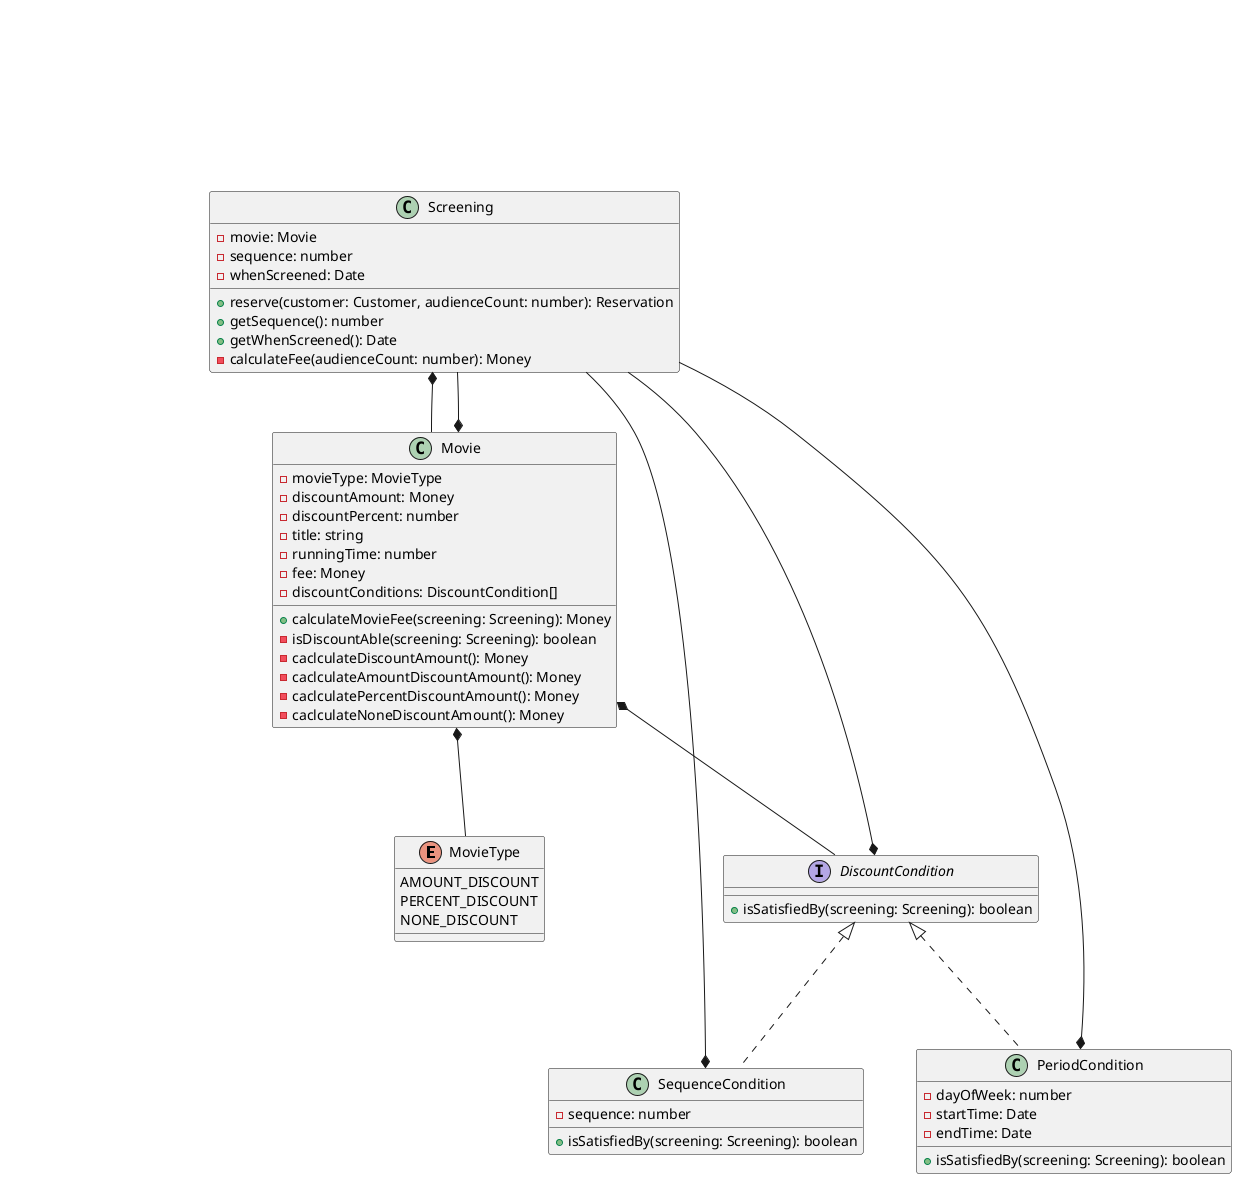 @startuml
class Customer
class Money {
    -amount: number
    +plus(amount: Money): Money
    +minus(amount: Money): Money
    +times(percent: number): Money
    +isLessThan(other: Money): boolean
    +isGreaterThanOrEqual(other: Money): boolean
    +{static} ZERO: Money
    +{static} wons(amount: number): Money
}
class Reservation {
    -customer: Customer
    -screening: Screening
    -fee: Money
    -audienceCount: number
}
enum MovieType {
    AMOUNT_DISCOUNT
    PERCENT_DISCOUNT
    NONE_DISCOUNT
}
class Movie {
    -movieType: MovieType
    -discountAmount: Money
    -discountPercent: number
    -title: string
    -runningTime: number
    -fee: Money
    -discountConditions: DiscountCondition[]
    +calculateMovieFee(screening: Screening): Money
    -isDiscountAble(screening: Screening): boolean
    -caclculateDiscountAmount(): Money
    -caclculateAmountDiscountAmount(): Money
    -caclculatePercentDiscountAmount(): Money
    -caclculateNoneDiscountAmount(): Money
}
class Screening {
    -movie: Movie
    -sequence: number
    -whenScreened: Date
    +reserve(customer: Customer, audienceCount: number): Reservation
    +getSequence(): number
    +getWhenScreened(): Date
    -calculateFee(audienceCount: number): Money
}
interface DiscountCondition {
    +isSatisfiedBy(screening: Screening): boolean
}
class PeriodCondition implements DiscountCondition {
    -dayOfWeek: number
    -startTime: Date
    -endTime: Date
    +isSatisfiedBy(screening: Screening): boolean
}
class SequenceCondition implements DiscountCondition {
    -sequence: number
    +isSatisfiedBy(screening: Screening): boolean
}
Reservation *-- Customer
Reservation *-- Screening
Reservation *-- Money
Movie *-- MovieType
Movie *-- Money
Movie *-- DiscountCondition
Movie *-- Screening
Screening *-- Movie
Screening *-- Customer
Screening *-- Reservation
Screening *-- Money
DiscountCondition *-- Screening
PeriodCondition *-- Screening
SequenceCondition *-- Screening

hide Money
hide Customer
hide Reservation
@enduml